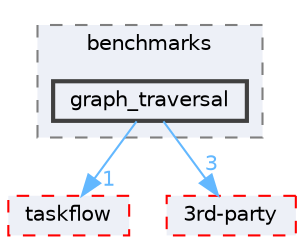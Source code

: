 digraph "external/taskflow/benchmarks/graph_traversal"
{
 // LATEX_PDF_SIZE
  bgcolor="transparent";
  edge [fontname=Helvetica,fontsize=10,labelfontname=Helvetica,labelfontsize=10];
  node [fontname=Helvetica,fontsize=10,shape=box,height=0.2,width=0.4];
  compound=true
  subgraph clusterdir_4bffbfcfd2f11ad91688b45922c5a4ae {
    graph [ bgcolor="#edf0f7", pencolor="grey50", label="benchmarks", fontname=Helvetica,fontsize=10 style="filled,dashed", URL="dir_4bffbfcfd2f11ad91688b45922c5a4ae.html",tooltip=""]
  dir_e162c19a19a832daf5b2ef080542e89c [label="graph_traversal", fillcolor="#edf0f7", color="grey25", style="filled,bold", URL="dir_e162c19a19a832daf5b2ef080542e89c.html",tooltip=""];
  }
  dir_335c31d98076110d53a13c1a0e3daa75 [label="taskflow", fillcolor="#edf0f7", color="red", style="filled,dashed", URL="dir_335c31d98076110d53a13c1a0e3daa75.html",tooltip=""];
  dir_8a551ad5ddcada96b3faa8407baf5b5b [label="3rd-party", fillcolor="#edf0f7", color="red", style="filled,dashed", URL="dir_8a551ad5ddcada96b3faa8407baf5b5b.html",tooltip=""];
  dir_e162c19a19a832daf5b2ef080542e89c->dir_335c31d98076110d53a13c1a0e3daa75 [headlabel="1", labeldistance=1.5 headhref="dir_000363_000820.html" href="dir_000363_000820.html" color="steelblue1" fontcolor="steelblue1"];
  dir_e162c19a19a832daf5b2ef080542e89c->dir_8a551ad5ddcada96b3faa8407baf5b5b [headlabel="3", labeldistance=1.5 headhref="dir_000363_000012.html" href="dir_000363_000012.html" color="steelblue1" fontcolor="steelblue1"];
}
